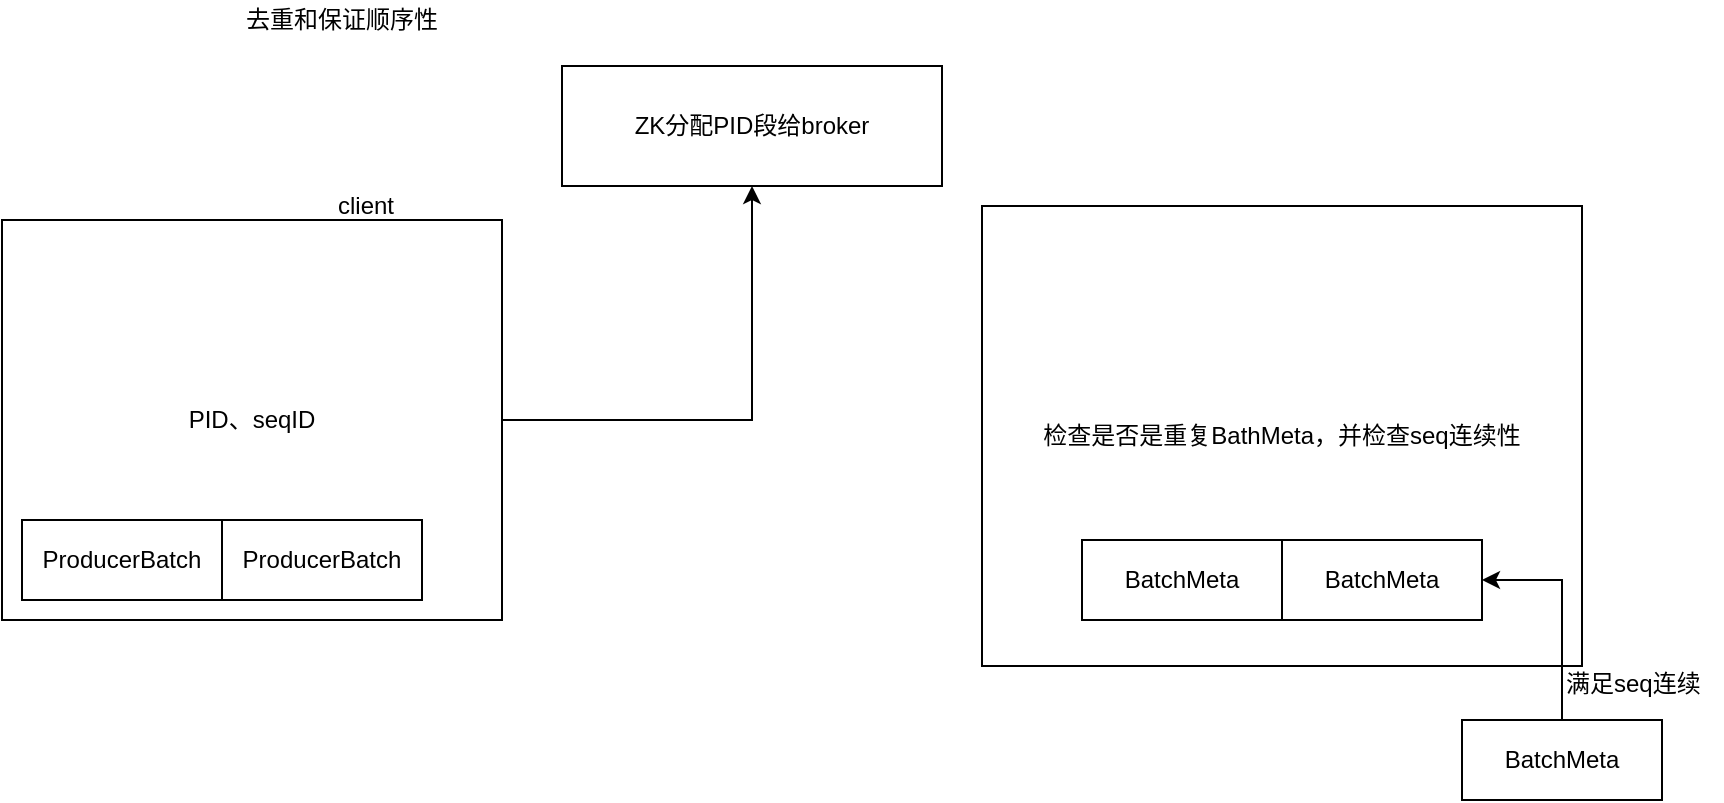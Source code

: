 <mxfile version="12.2.6" type="github" pages="1">
  <diagram id="U_mqf_qG5AjTan2YALFQ" name="Page-1">
    <mxGraphModel dx="932" dy="540" grid="1" gridSize="10" guides="1" tooltips="1" connect="1" arrows="1" fold="1" page="1" pageScale="1" pageWidth="827" pageHeight="1169" math="0" shadow="0">
      <root>
        <mxCell id="0"/>
        <mxCell id="1" parent="0"/>
        <mxCell id="_hkE4ayy22RxHB7I-x_o-11" style="edgeStyle=orthogonalEdgeStyle;rounded=0;orthogonalLoop=1;jettySize=auto;html=1;exitX=1;exitY=0.5;exitDx=0;exitDy=0;entryX=0.5;entryY=1;entryDx=0;entryDy=0;" edge="1" parent="1" source="_hkE4ayy22RxHB7I-x_o-1" target="_hkE4ayy22RxHB7I-x_o-2">
          <mxGeometry relative="1" as="geometry"/>
        </mxCell>
        <mxCell id="_hkE4ayy22RxHB7I-x_o-1" value="PID、seqID" style="rounded=0;whiteSpace=wrap;html=1;" vertex="1" parent="1">
          <mxGeometry x="50" y="150" width="250" height="200" as="geometry"/>
        </mxCell>
        <mxCell id="_hkE4ayy22RxHB7I-x_o-2" value="ZK分配PID段给broker" style="rounded=0;whiteSpace=wrap;html=1;" vertex="1" parent="1">
          <mxGeometry x="330" y="73" width="190" height="60" as="geometry"/>
        </mxCell>
        <mxCell id="_hkE4ayy22RxHB7I-x_o-3" value="去重和保证顺序性" style="text;html=1;resizable=0;points=[];autosize=1;align=left;verticalAlign=top;spacingTop=-4;" vertex="1" parent="1">
          <mxGeometry x="170" y="40" width="110" height="20" as="geometry"/>
        </mxCell>
        <mxCell id="_hkE4ayy22RxHB7I-x_o-8" value="ProducerBatch" style="rounded=0;whiteSpace=wrap;html=1;" vertex="1" parent="1">
          <mxGeometry x="60" y="300" width="100" height="40" as="geometry"/>
        </mxCell>
        <mxCell id="_hkE4ayy22RxHB7I-x_o-10" value="client&lt;br&gt;" style="text;html=1;resizable=0;points=[];autosize=1;align=left;verticalAlign=top;spacingTop=-4;" vertex="1" parent="1">
          <mxGeometry x="216" y="133" width="40" height="20" as="geometry"/>
        </mxCell>
        <mxCell id="_hkE4ayy22RxHB7I-x_o-12" value="ProducerBatch" style="rounded=0;whiteSpace=wrap;html=1;" vertex="1" parent="1">
          <mxGeometry x="160" y="300" width="100" height="40" as="geometry"/>
        </mxCell>
        <mxCell id="_hkE4ayy22RxHB7I-x_o-13" value="检查是否是重复BathMeta，并检查seq连续性" style="rounded=0;whiteSpace=wrap;html=1;" vertex="1" parent="1">
          <mxGeometry x="540" y="143" width="300" height="230" as="geometry"/>
        </mxCell>
        <mxCell id="_hkE4ayy22RxHB7I-x_o-14" value="BatchMeta" style="rounded=0;whiteSpace=wrap;html=1;" vertex="1" parent="1">
          <mxGeometry x="590" y="310" width="100" height="40" as="geometry"/>
        </mxCell>
        <mxCell id="_hkE4ayy22RxHB7I-x_o-15" value="BatchMeta" style="rounded=0;whiteSpace=wrap;html=1;" vertex="1" parent="1">
          <mxGeometry x="690" y="310" width="100" height="40" as="geometry"/>
        </mxCell>
        <mxCell id="_hkE4ayy22RxHB7I-x_o-17" style="edgeStyle=orthogonalEdgeStyle;rounded=0;orthogonalLoop=1;jettySize=auto;html=1;exitX=0.5;exitY=0;exitDx=0;exitDy=0;entryX=1;entryY=0.5;entryDx=0;entryDy=0;" edge="1" parent="1" source="_hkE4ayy22RxHB7I-x_o-16" target="_hkE4ayy22RxHB7I-x_o-15">
          <mxGeometry relative="1" as="geometry"/>
        </mxCell>
        <mxCell id="_hkE4ayy22RxHB7I-x_o-16" value="BatchMeta" style="rounded=0;whiteSpace=wrap;html=1;" vertex="1" parent="1">
          <mxGeometry x="780" y="400" width="100" height="40" as="geometry"/>
        </mxCell>
        <mxCell id="_hkE4ayy22RxHB7I-x_o-18" value="满足seq连续" style="text;html=1;resizable=0;points=[];autosize=1;align=left;verticalAlign=top;spacingTop=-4;" vertex="1" parent="1">
          <mxGeometry x="830" y="371.5" width="80" height="20" as="geometry"/>
        </mxCell>
      </root>
    </mxGraphModel>
  </diagram>
</mxfile>
